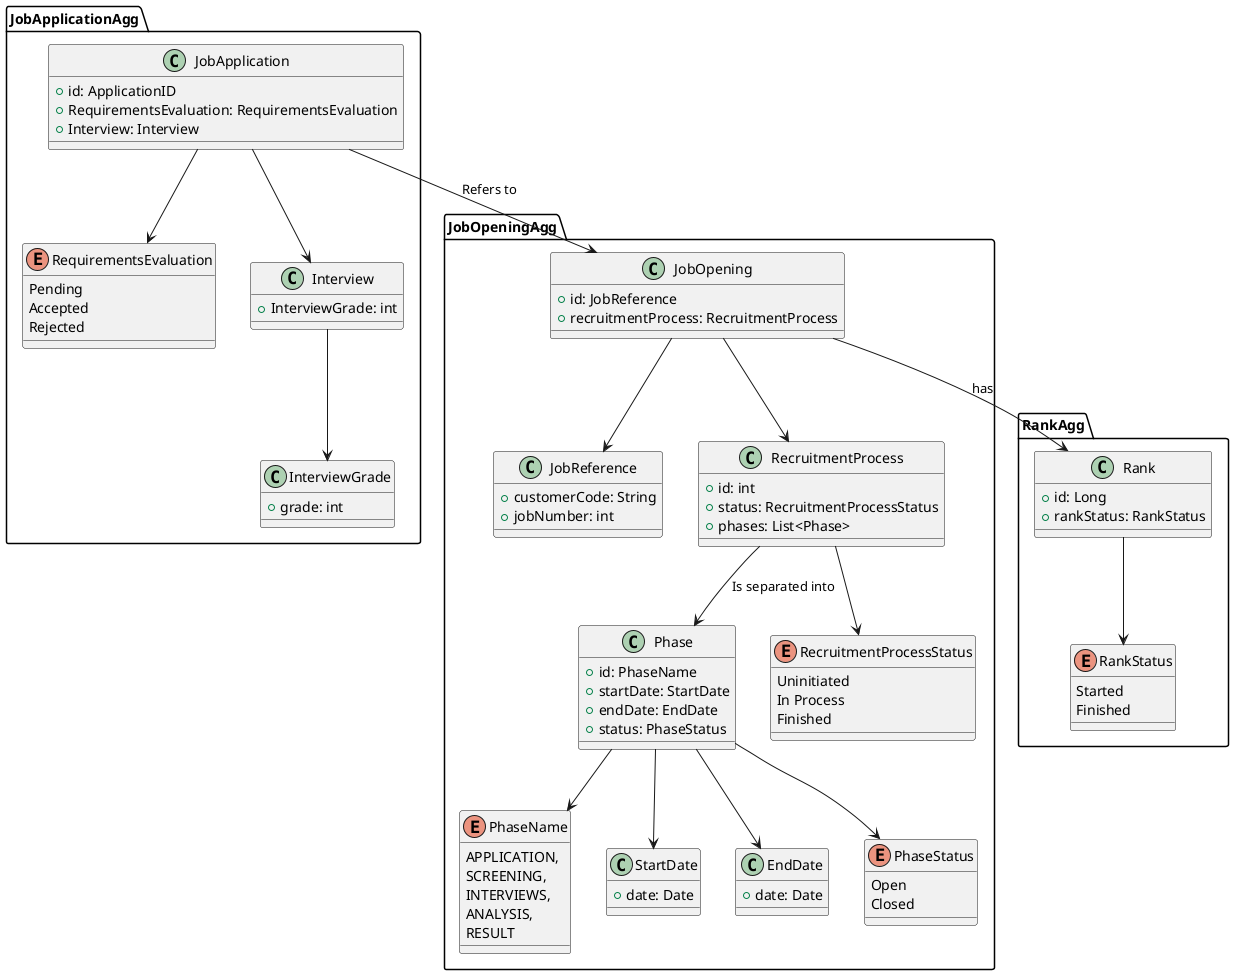 @startuml DomainModel
package JobOpeningAgg {

    class JobOpening {
        +id: JobReference
        +recruitmentProcess: RecruitmentProcess
    }

    class JobReference {
        + customerCode: String
        + jobNumber: int
    }

    class RecruitmentProcess {
        +id: int
        +status: RecruitmentProcessStatus
        +phases: List<Phase>
    }

    class Phase {
        +id: PhaseName
        +startDate: StartDate
        +endDate: EndDate
        +status: PhaseStatus
    }

    enum PhaseName {
            APPLICATION,
            SCREENING,
            INTERVIEWS,
            ANALYSIS,
            RESULT
    }

    class StartDate {
        +date: Date
    }

    class EndDate {
        +date: Date
    }

    enum PhaseStatus {
        Open
        Closed
    }

    enum RecruitmentProcessStatus {
        Uninitiated
        In Process
        Finished
    }

    JobOpening --> RecruitmentProcess
    JobOpening --> JobReference
    RecruitmentProcess --> RecruitmentProcessStatus
    RecruitmentProcess --> Phase : "Is separated into"
    Phase --> PhaseName
    Phase --> StartDate
    Phase --> EndDate
    Phase --> PhaseStatus
}

package JobApplicationAgg {
    class JobApplication {
        +id: ApplicationID
        +RequirementsEvaluation: RequirementsEvaluation
        +Interview: Interview
    }

    enum RequirementsEvaluation {
        Pending
        Accepted
        Rejected
    }

    class Interview {
        +InterviewGrade: int
    }

    class InterviewGrade {
        +grade: int
    }

    JobApplication --> RequirementsEvaluation
    JobApplication --> Interview
    JobApplication --> JobOpening : Refers to
    Interview --> InterviewGrade
}

package RankAgg {
    class Rank {
        +id: Long
        +rankStatus: RankStatus
    }

    enum RankStatus {
        Started
        Finished
    }

    Rank --> RankStatus
    JobOpening --> Rank : "has"
}

@enduml